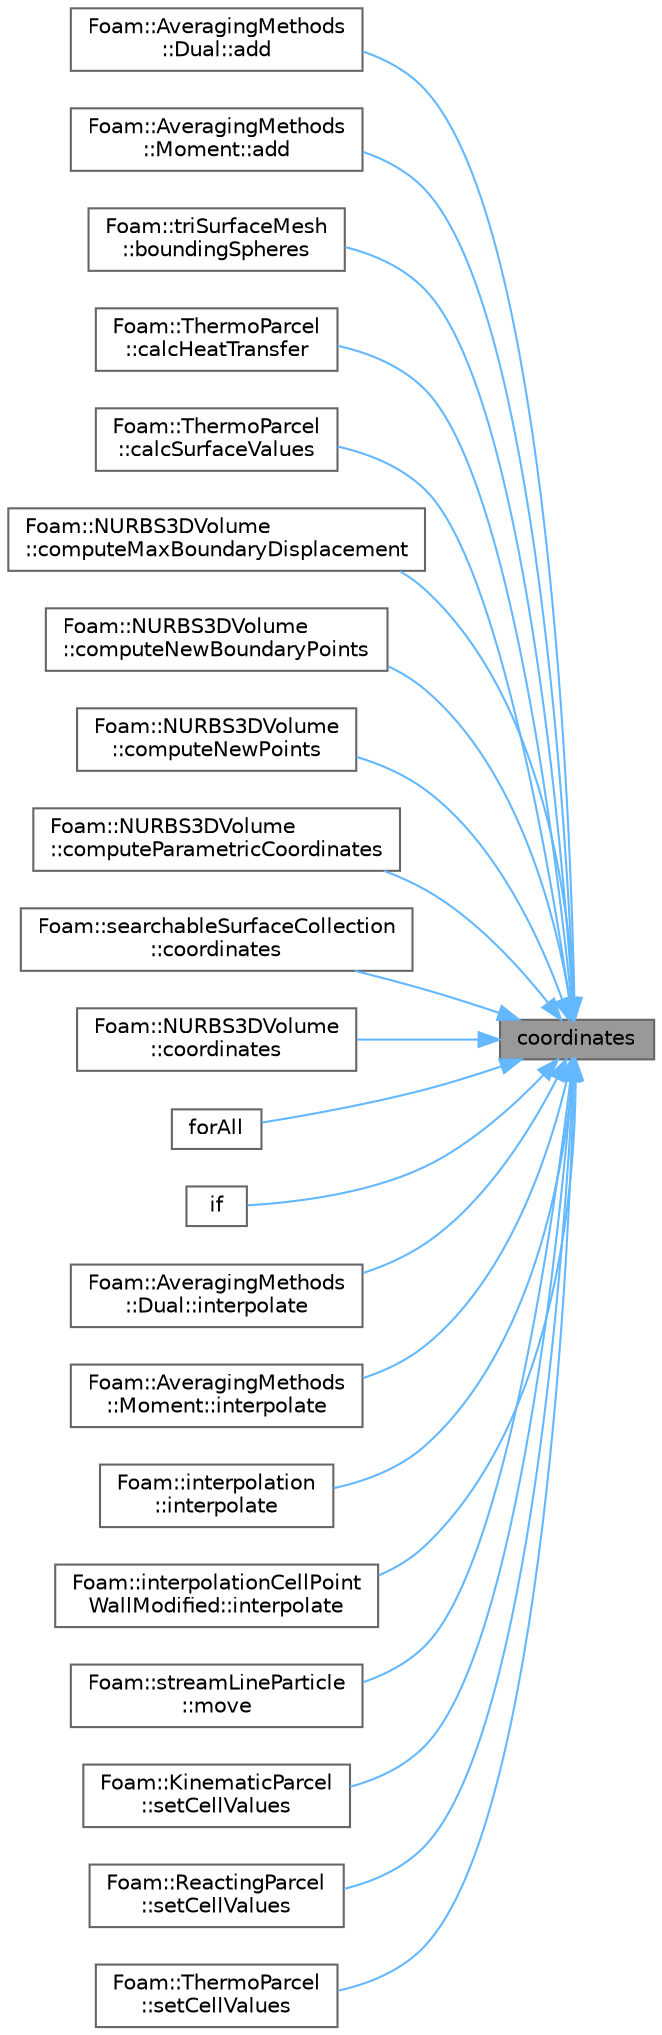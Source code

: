 digraph "coordinates"
{
 // LATEX_PDF_SIZE
  bgcolor="transparent";
  edge [fontname=Helvetica,fontsize=10,labelfontname=Helvetica,labelfontsize=10];
  node [fontname=Helvetica,fontsize=10,shape=box,height=0.2,width=0.4];
  rankdir="RL";
  Node1 [id="Node000001",label="coordinates",height=0.2,width=0.4,color="gray40", fillcolor="grey60", style="filled", fontcolor="black",tooltip=" "];
  Node1 -> Node2 [id="edge1_Node000001_Node000002",dir="back",color="steelblue1",style="solid",tooltip=" "];
  Node2 [id="Node000002",label="Foam::AveragingMethods\l::Dual::add",height=0.2,width=0.4,color="grey40", fillcolor="white", style="filled",URL="$classFoam_1_1AveragingMethods_1_1Dual.html#a96d2b7f6b5c3df9bbc79e5c0d1bca339",tooltip=" "];
  Node1 -> Node3 [id="edge2_Node000001_Node000003",dir="back",color="steelblue1",style="solid",tooltip=" "];
  Node3 [id="Node000003",label="Foam::AveragingMethods\l::Moment::add",height=0.2,width=0.4,color="grey40", fillcolor="white", style="filled",URL="$classFoam_1_1AveragingMethods_1_1Moment.html#a96d2b7f6b5c3df9bbc79e5c0d1bca339",tooltip=" "];
  Node1 -> Node4 [id="edge3_Node000001_Node000004",dir="back",color="steelblue1",style="solid",tooltip=" "];
  Node4 [id="Node000004",label="Foam::triSurfaceMesh\l::boundingSpheres",height=0.2,width=0.4,color="grey40", fillcolor="white", style="filled",URL="$classFoam_1_1triSurfaceMesh.html#a4f9baf018af105a4cd6d9c008d4d04ec",tooltip=" "];
  Node1 -> Node5 [id="edge4_Node000001_Node000005",dir="back",color="steelblue1",style="solid",tooltip=" "];
  Node5 [id="Node000005",label="Foam::ThermoParcel\l::calcHeatTransfer",height=0.2,width=0.4,color="grey40", fillcolor="white", style="filled",URL="$classFoam_1_1ThermoParcel.html#a95977f4cef0a6af52ae7765c938a7cc8",tooltip=" "];
  Node1 -> Node6 [id="edge5_Node000001_Node000006",dir="back",color="steelblue1",style="solid",tooltip=" "];
  Node6 [id="Node000006",label="Foam::ThermoParcel\l::calcSurfaceValues",height=0.2,width=0.4,color="grey40", fillcolor="white", style="filled",URL="$classFoam_1_1ThermoParcel.html#aa693ff3229c8055efb30de7e7b5d4cd4",tooltip=" "];
  Node1 -> Node7 [id="edge6_Node000001_Node000007",dir="back",color="steelblue1",style="solid",tooltip=" "];
  Node7 [id="Node000007",label="Foam::NURBS3DVolume\l::computeMaxBoundaryDisplacement",height=0.2,width=0.4,color="grey40", fillcolor="white", style="filled",URL="$classFoam_1_1NURBS3DVolume.html#a4fe57bc48f177dd32ccceb75f4cb80b0",tooltip=" "];
  Node1 -> Node8 [id="edge7_Node000001_Node000008",dir="back",color="steelblue1",style="solid",tooltip=" "];
  Node8 [id="Node000008",label="Foam::NURBS3DVolume\l::computeNewBoundaryPoints",height=0.2,width=0.4,color="grey40", fillcolor="white", style="filled",URL="$classFoam_1_1NURBS3DVolume.html#a5ef8975f3d063eb54ea9358c784b78a3",tooltip=" "];
  Node1 -> Node9 [id="edge8_Node000001_Node000009",dir="back",color="steelblue1",style="solid",tooltip=" "];
  Node9 [id="Node000009",label="Foam::NURBS3DVolume\l::computeNewPoints",height=0.2,width=0.4,color="grey40", fillcolor="white", style="filled",URL="$classFoam_1_1NURBS3DVolume.html#addeed527ccec733337c5f1b7b4749756",tooltip=" "];
  Node1 -> Node10 [id="edge9_Node000001_Node000010",dir="back",color="steelblue1",style="solid",tooltip=" "];
  Node10 [id="Node000010",label="Foam::NURBS3DVolume\l::computeParametricCoordinates",height=0.2,width=0.4,color="grey40", fillcolor="white", style="filled",URL="$classFoam_1_1NURBS3DVolume.html#a10bd183cfa82f8b8621fe94947acffd0",tooltip=" "];
  Node1 -> Node11 [id="edge10_Node000001_Node000011",dir="back",color="steelblue1",style="solid",tooltip=" "];
  Node11 [id="Node000011",label="Foam::searchableSurfaceCollection\l::coordinates",height=0.2,width=0.4,color="grey40", fillcolor="white", style="filled",URL="$classFoam_1_1searchableSurfaceCollection.html#ad938704f9b1700904bb272de893ceacb",tooltip=" "];
  Node1 -> Node12 [id="edge11_Node000001_Node000012",dir="back",color="steelblue1",style="solid",tooltip=" "];
  Node12 [id="Node000012",label="Foam::NURBS3DVolume\l::coordinates",height=0.2,width=0.4,color="grey40", fillcolor="white", style="filled",URL="$classFoam_1_1NURBS3DVolume.html#addcb5edc1a6177b33e94f1980f1a0cc2",tooltip=" "];
  Node1 -> Node13 [id="edge12_Node000001_Node000013",dir="back",color="steelblue1",style="solid",tooltip=" "];
  Node13 [id="Node000013",label="forAll",height=0.2,width=0.4,color="grey40", fillcolor="white", style="filled",URL="$createSolidFields_8H.html#a675e8a394affbc5f342d7c700be4e284",tooltip=" "];
  Node1 -> Node14 [id="edge13_Node000001_Node000014",dir="back",color="steelblue1",style="solid",tooltip=" "];
  Node14 [id="Node000014",label="if",height=0.2,width=0.4,color="grey40", fillcolor="white", style="filled",URL="$setRegionSolidFields_8H.html#a95ef98f6be3b8b09a3eca31669e176dd",tooltip=" "];
  Node1 -> Node15 [id="edge14_Node000001_Node000015",dir="back",color="steelblue1",style="solid",tooltip=" "];
  Node15 [id="Node000015",label="Foam::AveragingMethods\l::Dual::interpolate",height=0.2,width=0.4,color="grey40", fillcolor="white", style="filled",URL="$classFoam_1_1AveragingMethods_1_1Dual.html#a5316709ab83356623f9b926f089822cc",tooltip=" "];
  Node1 -> Node16 [id="edge15_Node000001_Node000016",dir="back",color="steelblue1",style="solid",tooltip=" "];
  Node16 [id="Node000016",label="Foam::AveragingMethods\l::Moment::interpolate",height=0.2,width=0.4,color="grey40", fillcolor="white", style="filled",URL="$classFoam_1_1AveragingMethods_1_1Moment.html#a5316709ab83356623f9b926f089822cc",tooltip=" "];
  Node1 -> Node17 [id="edge16_Node000001_Node000017",dir="back",color="steelblue1",style="solid",tooltip=" "];
  Node17 [id="Node000017",label="Foam::interpolation\l::interpolate",height=0.2,width=0.4,color="grey40", fillcolor="white", style="filled",URL="$classFoam_1_1interpolation.html#aa41445b566588d1c71ae8f384b20584c",tooltip=" "];
  Node1 -> Node18 [id="edge17_Node000001_Node000018",dir="back",color="steelblue1",style="solid",tooltip=" "];
  Node18 [id="Node000018",label="Foam::interpolationCellPoint\lWallModified::interpolate",height=0.2,width=0.4,color="grey40", fillcolor="white", style="filled",URL="$classFoam_1_1interpolationCellPointWallModified.html#a20222030ce0ebc1fbb8f73e1c26e81af",tooltip=" "];
  Node1 -> Node19 [id="edge18_Node000001_Node000019",dir="back",color="steelblue1",style="solid",tooltip=" "];
  Node19 [id="Node000019",label="Foam::streamLineParticle\l::move",height=0.2,width=0.4,color="grey40", fillcolor="white", style="filled",URL="$classFoam_1_1streamLineParticle.html#ad0a0e802e8859cc2100920df8973efaa",tooltip=" "];
  Node1 -> Node20 [id="edge19_Node000001_Node000020",dir="back",color="steelblue1",style="solid",tooltip=" "];
  Node20 [id="Node000020",label="Foam::KinematicParcel\l::setCellValues",height=0.2,width=0.4,color="grey40", fillcolor="white", style="filled",URL="$classFoam_1_1KinematicParcel.html#ab9947c318454c7c84f1d08de15d3b6a4",tooltip=" "];
  Node1 -> Node21 [id="edge20_Node000001_Node000021",dir="back",color="steelblue1",style="solid",tooltip=" "];
  Node21 [id="Node000021",label="Foam::ReactingParcel\l::setCellValues",height=0.2,width=0.4,color="grey40", fillcolor="white", style="filled",URL="$classFoam_1_1ReactingParcel.html#ab9947c318454c7c84f1d08de15d3b6a4",tooltip=" "];
  Node1 -> Node22 [id="edge21_Node000001_Node000022",dir="back",color="steelblue1",style="solid",tooltip=" "];
  Node22 [id="Node000022",label="Foam::ThermoParcel\l::setCellValues",height=0.2,width=0.4,color="grey40", fillcolor="white", style="filled",URL="$classFoam_1_1ThermoParcel.html#ab9947c318454c7c84f1d08de15d3b6a4",tooltip=" "];
}
